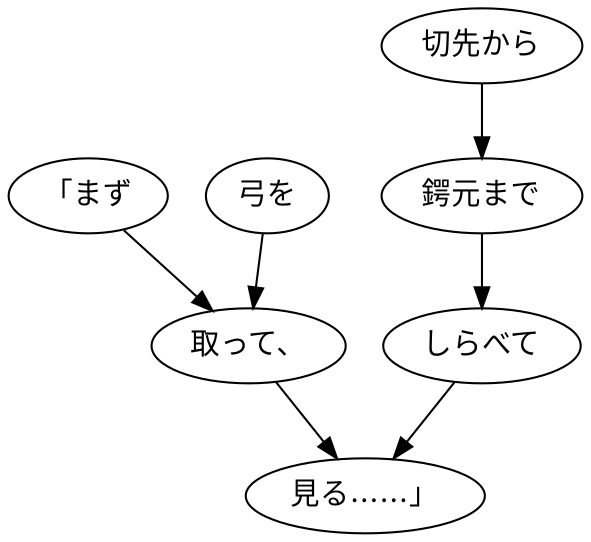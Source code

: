 digraph graph8302 {
	node0 [label="「まず"];
	node1 [label="弓を"];
	node2 [label="取って、"];
	node3 [label="切先から"];
	node4 [label="鍔元まで"];
	node5 [label="しらべて"];
	node6 [label="見る……」"];
	node0 -> node2;
	node1 -> node2;
	node2 -> node6;
	node3 -> node4;
	node4 -> node5;
	node5 -> node6;
}
